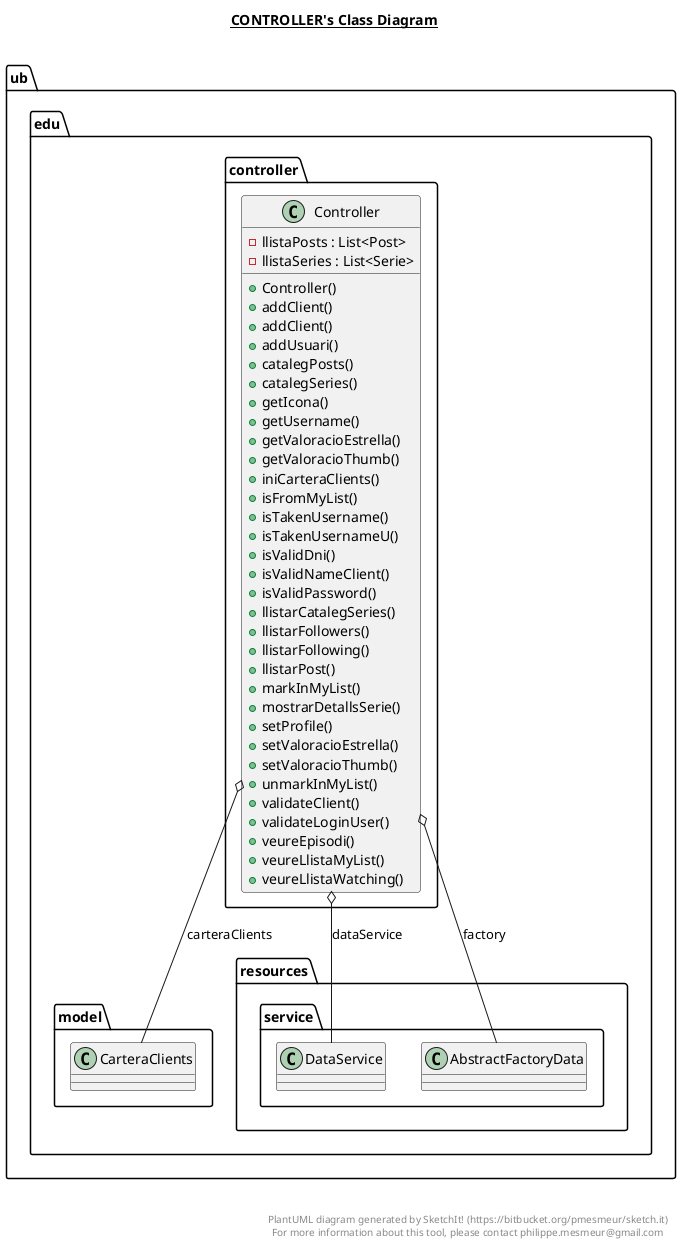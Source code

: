 @startuml

title __CONTROLLER's Class Diagram__\n

  namespace ub.edu.controller {
    class ub.edu.controller.Controller {
        - llistaPosts : List<Post>
        - llistaSeries : List<Serie>
        + Controller()
        + addClient()
        + addClient()
        + addUsuari()
        + catalegPosts()
        + catalegSeries()
        + getIcona()
        + getUsername()
        + getValoracioEstrella()
        + getValoracioThumb()
        + iniCarteraClients()
        + isFromMyList()
        + isTakenUsername()
        + isTakenUsernameU()
        + isValidDni()
        + isValidNameClient()
        + isValidPassword()
        + llistarCatalegSeries()
        + llistarFollowers()
        + llistarFollowing()
        + llistarPost()
        + markInMyList()
        + mostrarDetallsSerie()
        + setProfile()
        + setValoracioEstrella()
        + setValoracioThumb()
        + unmarkInMyList()
        + validateClient()
        + validateLoginUser()
        + veureEpisodi()
        + veureLlistaMyList()
        + veureLlistaWatching()
    }
  }
  

  ub.edu.controller.Controller o-- ub.edu.model.CarteraClients : carteraClients
  ub.edu.controller.Controller o-- ub.edu.resources.service.DataService : dataService
  ub.edu.controller.Controller o-- ub.edu.resources.service.AbstractFactoryData : factory


right footer


PlantUML diagram generated by SketchIt! (https://bitbucket.org/pmesmeur/sketch.it)
For more information about this tool, please contact philippe.mesmeur@gmail.com
endfooter

@enduml
